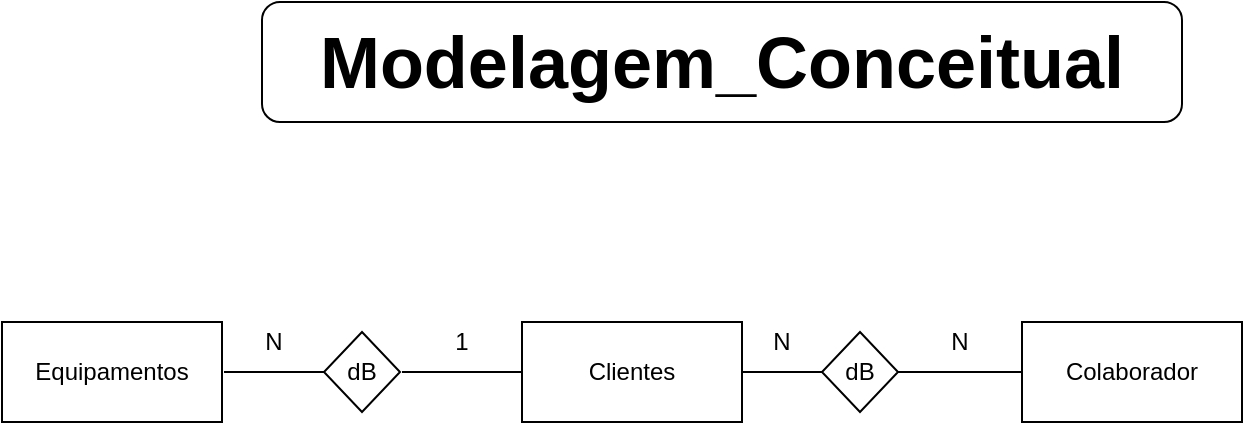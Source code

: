 <mxfile version="11.0.7" type="device"><diagram id="EZ4i7ASfVwsh7YV-UXC9" name="Page-1"><mxGraphModel dx="557" dy="606" grid="1" gridSize="10" guides="1" tooltips="1" connect="1" arrows="1" fold="1" page="1" pageScale="1" pageWidth="827" pageHeight="1169" math="0" shadow="0"><root><mxCell id="0"/><mxCell id="1" parent="0"/><mxCell id="UXHWlIiizTRdZMFCcddG-1" value="&lt;b&gt;&lt;font style=&quot;font-size: 36px&quot;&gt;Modelagem_Conceitual&lt;/font&gt;&lt;/b&gt;" style="rounded=1;whiteSpace=wrap;html=1;" vertex="1" parent="1"><mxGeometry x="160" y="430" width="460" height="60" as="geometry"/></mxCell><mxCell id="UXHWlIiizTRdZMFCcddG-2" value="Clientes" style="rounded=0;whiteSpace=wrap;html=1;" vertex="1" parent="1"><mxGeometry x="290" y="590" width="110" height="50" as="geometry"/></mxCell><mxCell id="UXHWlIiizTRdZMFCcddG-3" value="Colaborador" style="rounded=0;whiteSpace=wrap;html=1;" vertex="1" parent="1"><mxGeometry x="540" y="590" width="110" height="50" as="geometry"/></mxCell><mxCell id="UXHWlIiizTRdZMFCcddG-4" value="dB" style="rhombus;whiteSpace=wrap;html=1;" vertex="1" parent="1"><mxGeometry x="440" y="595" width="38" height="40" as="geometry"/></mxCell><mxCell id="UXHWlIiizTRdZMFCcddG-5" value="" style="endArrow=none;html=1;entryX=1;entryY=0.5;entryDx=0;entryDy=0;exitX=0;exitY=0.5;exitDx=0;exitDy=0;" edge="1" parent="1" source="UXHWlIiizTRdZMFCcddG-4" target="UXHWlIiizTRdZMFCcddG-2"><mxGeometry width="50" height="50" relative="1" as="geometry"><mxPoint x="280" y="720" as="sourcePoint"/><mxPoint x="330" y="670" as="targetPoint"/></mxGeometry></mxCell><mxCell id="UXHWlIiizTRdZMFCcddG-6" value="" style="endArrow=none;html=1;entryX=0;entryY=0.5;entryDx=0;entryDy=0;exitX=1;exitY=0.5;exitDx=0;exitDy=0;" edge="1" parent="1" source="UXHWlIiizTRdZMFCcddG-4" target="UXHWlIiizTRdZMFCcddG-3"><mxGeometry width="50" height="50" relative="1" as="geometry"><mxPoint x="280" y="710" as="sourcePoint"/><mxPoint x="330" y="660" as="targetPoint"/></mxGeometry></mxCell><mxCell id="UXHWlIiizTRdZMFCcddG-7" value="N" style="text;html=1;strokeColor=none;fillColor=none;align=center;verticalAlign=middle;whiteSpace=wrap;rounded=0;" vertex="1" parent="1"><mxGeometry x="400" y="590" width="40" height="20" as="geometry"/></mxCell><mxCell id="UXHWlIiizTRdZMFCcddG-8" value="N" style="text;html=1;strokeColor=none;fillColor=none;align=center;verticalAlign=middle;whiteSpace=wrap;rounded=0;" vertex="1" parent="1"><mxGeometry x="489" y="590" width="40" height="20" as="geometry"/></mxCell><mxCell id="UXHWlIiizTRdZMFCcddG-9" value="Equipamentos" style="rounded=0;whiteSpace=wrap;html=1;" vertex="1" parent="1"><mxGeometry x="30" y="590" width="110" height="50" as="geometry"/></mxCell><mxCell id="UXHWlIiizTRdZMFCcddG-10" value="dB" style="rhombus;whiteSpace=wrap;html=1;" vertex="1" parent="1"><mxGeometry x="191" y="595" width="38" height="40" as="geometry"/></mxCell><mxCell id="UXHWlIiizTRdZMFCcddG-11" value="" style="endArrow=none;html=1;entryX=1;entryY=0.5;entryDx=0;entryDy=0;exitX=0;exitY=0.5;exitDx=0;exitDy=0;" edge="1" parent="1"><mxGeometry width="50" height="50" relative="1" as="geometry"><mxPoint x="191" y="615" as="sourcePoint"/><mxPoint x="141" y="615" as="targetPoint"/></mxGeometry></mxCell><mxCell id="UXHWlIiizTRdZMFCcddG-13" value="" style="endArrow=none;html=1;entryX=0;entryY=0.5;entryDx=0;entryDy=0;" edge="1" parent="1" target="UXHWlIiizTRdZMFCcddG-2"><mxGeometry width="50" height="50" relative="1" as="geometry"><mxPoint x="230" y="615" as="sourcePoint"/><mxPoint x="280" y="620" as="targetPoint"/></mxGeometry></mxCell><mxCell id="UXHWlIiizTRdZMFCcddG-17" value="N" style="text;html=1;strokeColor=none;fillColor=none;align=center;verticalAlign=middle;whiteSpace=wrap;rounded=0;" vertex="1" parent="1"><mxGeometry x="145.5" y="590" width="40" height="20" as="geometry"/></mxCell><mxCell id="UXHWlIiizTRdZMFCcddG-18" value="1" style="text;html=1;strokeColor=none;fillColor=none;align=center;verticalAlign=middle;whiteSpace=wrap;rounded=0;" vertex="1" parent="1"><mxGeometry x="239.5" y="590" width="40" height="20" as="geometry"/></mxCell></root></mxGraphModel></diagram><diagram id="hPdA9FN790XRVE7nkBM5" name="Page-2"><mxGraphModel dx="674" dy="606" grid="1" gridSize="10" guides="1" tooltips="1" connect="1" arrows="1" fold="1" page="1" pageScale="1" pageWidth="827" pageHeight="1169" math="0" shadow="0"><root><mxCell id="mKJUbcQW6PcZZYcP7Knt-0"/><mxCell id="mKJUbcQW6PcZZYcP7Knt-1" parent="mKJUbcQW6PcZZYcP7Knt-0"/><mxCell id="Xk7_24sEGaF1AZKa8unk-0" value="Clientes" style="swimlane;fontStyle=0;childLayout=stackLayout;horizontal=1;startSize=26;fillColor=#e0e0e0;horizontalStack=0;resizeParent=1;resizeParentMax=0;resizeLast=0;collapsible=1;marginBottom=0;swimlaneFillColor=#ffffff;align=center;fontSize=14;" vertex="1" parent="mKJUbcQW6PcZZYcP7Knt-1"><mxGeometry x="315" y="312" width="160" height="92" as="geometry"/></mxCell><mxCell id="Xk7_24sEGaF1AZKa8unk-1" value="idCliente : int" style="shape=partialRectangle;top=0;left=0;right=0;bottom=1;align=left;verticalAlign=middle;fillColor=none;spacingLeft=34;spacingRight=4;overflow=hidden;rotatable=0;points=[[0,0.5],[1,0.5]];portConstraint=eastwest;dropTarget=0;fontStyle=5;fontSize=12;" vertex="1" parent="Xk7_24sEGaF1AZKa8unk-0"><mxGeometry y="26" width="160" height="30" as="geometry"/></mxCell><mxCell id="Xk7_24sEGaF1AZKa8unk-2" value="PK" style="shape=partialRectangle;top=0;left=0;bottom=0;fillColor=none;align=left;verticalAlign=middle;spacingLeft=4;spacingRight=4;overflow=hidden;rotatable=0;points=[];portConstraint=eastwest;part=1;fontSize=12;" vertex="1" connectable="0" parent="Xk7_24sEGaF1AZKa8unk-1"><mxGeometry width="30" height="30" as="geometry"/></mxCell><mxCell id="Xk7_24sEGaF1AZKa8unk-3" value="nomeCli  : str " style="shape=partialRectangle;top=0;left=0;right=0;bottom=0;align=left;verticalAlign=top;fillColor=none;spacingLeft=34;spacingRight=4;overflow=hidden;rotatable=0;points=[[0,0.5],[1,0.5]];portConstraint=eastwest;dropTarget=0;fontSize=12;" vertex="1" parent="Xk7_24sEGaF1AZKa8unk-0"><mxGeometry y="56" width="160" height="26" as="geometry"/></mxCell><mxCell id="Xk7_24sEGaF1AZKa8unk-4" value="" style="shape=partialRectangle;top=0;left=0;bottom=0;fillColor=none;align=left;verticalAlign=top;spacingLeft=4;spacingRight=4;overflow=hidden;rotatable=0;points=[];portConstraint=eastwest;part=1;fontSize=12;" vertex="1" connectable="0" parent="Xk7_24sEGaF1AZKa8unk-3"><mxGeometry width="30" height="26" as="geometry"/></mxCell><mxCell id="Xk7_24sEGaF1AZKa8unk-9" value="" style="shape=partialRectangle;top=0;left=0;right=0;bottom=0;align=left;verticalAlign=top;fillColor=none;spacingLeft=34;spacingRight=4;overflow=hidden;rotatable=0;points=[[0,0.5],[1,0.5]];portConstraint=eastwest;dropTarget=0;fontSize=12;" vertex="1" parent="Xk7_24sEGaF1AZKa8unk-0"><mxGeometry y="82" width="160" height="10" as="geometry"/></mxCell><mxCell id="Xk7_24sEGaF1AZKa8unk-10" value="" style="shape=partialRectangle;top=0;left=0;bottom=0;fillColor=none;align=left;verticalAlign=top;spacingLeft=4;spacingRight=4;overflow=hidden;rotatable=0;points=[];portConstraint=eastwest;part=1;fontSize=12;" vertex="1" connectable="0" parent="Xk7_24sEGaF1AZKa8unk-9"><mxGeometry width="30" height="10" as="geometry"/></mxCell><mxCell id="Xk7_24sEGaF1AZKa8unk-11" value="Colaboradores" style="swimlane;fontStyle=0;childLayout=stackLayout;horizontal=1;startSize=26;fillColor=#e0e0e0;horizontalStack=0;resizeParent=1;resizeParentMax=0;resizeLast=0;collapsible=1;marginBottom=0;swimlaneFillColor=#ffffff;align=center;fontSize=14;" vertex="1" parent="mKJUbcQW6PcZZYcP7Knt-1"><mxGeometry x="535" y="185" width="160" height="92" as="geometry"/></mxCell><mxCell id="Xk7_24sEGaF1AZKa8unk-12" value="idColab : int" style="shape=partialRectangle;top=0;left=0;right=0;bottom=1;align=left;verticalAlign=middle;fillColor=none;spacingLeft=34;spacingRight=4;overflow=hidden;rotatable=0;points=[[0,0.5],[1,0.5]];portConstraint=eastwest;dropTarget=0;fontStyle=5;fontSize=12;" vertex="1" parent="Xk7_24sEGaF1AZKa8unk-11"><mxGeometry y="26" width="160" height="30" as="geometry"/></mxCell><mxCell id="Xk7_24sEGaF1AZKa8unk-13" value="PK" style="shape=partialRectangle;top=0;left=0;bottom=0;fillColor=none;align=left;verticalAlign=middle;spacingLeft=4;spacingRight=4;overflow=hidden;rotatable=0;points=[];portConstraint=eastwest;part=1;fontSize=12;" vertex="1" connectable="0" parent="Xk7_24sEGaF1AZKa8unk-12"><mxGeometry width="30" height="30" as="geometry"/></mxCell><mxCell id="Xk7_24sEGaF1AZKa8unk-14" value="nomeColab : str" style="shape=partialRectangle;top=0;left=0;right=0;bottom=0;align=left;verticalAlign=top;fillColor=none;spacingLeft=34;spacingRight=4;overflow=hidden;rotatable=0;points=[[0,0.5],[1,0.5]];portConstraint=eastwest;dropTarget=0;fontSize=12;" vertex="1" parent="Xk7_24sEGaF1AZKa8unk-11"><mxGeometry y="56" width="160" height="26" as="geometry"/></mxCell><mxCell id="Xk7_24sEGaF1AZKa8unk-15" value="" style="shape=partialRectangle;top=0;left=0;bottom=0;fillColor=none;align=left;verticalAlign=top;spacingLeft=4;spacingRight=4;overflow=hidden;rotatable=0;points=[];portConstraint=eastwest;part=1;fontSize=12;" vertex="1" connectable="0" parent="Xk7_24sEGaF1AZKa8unk-14"><mxGeometry width="30" height="26" as="geometry"/></mxCell><mxCell id="Xk7_24sEGaF1AZKa8unk-20" value="" style="shape=partialRectangle;top=0;left=0;right=0;bottom=0;align=left;verticalAlign=top;fillColor=none;spacingLeft=34;spacingRight=4;overflow=hidden;rotatable=0;points=[[0,0.5],[1,0.5]];portConstraint=eastwest;dropTarget=0;fontSize=12;" vertex="1" parent="Xk7_24sEGaF1AZKa8unk-11"><mxGeometry y="82" width="160" height="10" as="geometry"/></mxCell><mxCell id="Xk7_24sEGaF1AZKa8unk-21" value="" style="shape=partialRectangle;top=0;left=0;bottom=0;fillColor=none;align=left;verticalAlign=top;spacingLeft=4;spacingRight=4;overflow=hidden;rotatable=0;points=[];portConstraint=eastwest;part=1;fontSize=12;" vertex="1" connectable="0" parent="Xk7_24sEGaF1AZKa8unk-20"><mxGeometry width="30" height="10" as="geometry"/></mxCell><mxCell id="Xk7_24sEGaF1AZKa8unk-22" value="&lt;b&gt;&lt;font style=&quot;font-size: 36px&quot;&gt;Modelagem_Lógica&lt;/font&gt;&lt;/b&gt;" style="rounded=1;whiteSpace=wrap;html=1;fillColor=#FFFFFF;" vertex="1" parent="mKJUbcQW6PcZZYcP7Knt-1"><mxGeometry x="190" y="60" width="410" height="60" as="geometry"/></mxCell><mxCell id="Xk7_24sEGaF1AZKa8unk-25" value="Equipamentos" style="swimlane;fontStyle=0;childLayout=stackLayout;horizontal=1;startSize=26;fillColor=#e0e0e0;horizontalStack=0;resizeParent=1;resizeParentMax=0;resizeLast=0;collapsible=1;marginBottom=0;swimlaneFillColor=#ffffff;align=center;fontSize=14;" vertex="1" parent="mKJUbcQW6PcZZYcP7Knt-1"><mxGeometry x="95" y="187" width="160" height="118" as="geometry"/></mxCell><mxCell id="Xk7_24sEGaF1AZKa8unk-30" value="idCliente" style="shape=partialRectangle;top=0;left=0;right=0;bottom=0;align=left;verticalAlign=top;fillColor=none;spacingLeft=34;spacingRight=4;overflow=hidden;rotatable=0;points=[[0,0.5],[1,0.5]];portConstraint=eastwest;dropTarget=0;fontSize=12;" vertex="1" parent="Xk7_24sEGaF1AZKa8unk-25"><mxGeometry y="26" width="160" height="26" as="geometry"/></mxCell><mxCell id="Xk7_24sEGaF1AZKa8unk-31" value="FK" style="shape=partialRectangle;top=0;left=0;bottom=0;fillColor=none;align=left;verticalAlign=top;spacingLeft=4;spacingRight=4;overflow=hidden;rotatable=0;points=[];portConstraint=eastwest;part=1;fontSize=12;" vertex="1" connectable="0" parent="Xk7_24sEGaF1AZKa8unk-30"><mxGeometry width="30" height="26" as="geometry"/></mxCell><mxCell id="Xk7_24sEGaF1AZKa8unk-34" value="" style="shape=partialRectangle;top=0;left=0;right=0;bottom=0;align=left;verticalAlign=top;fillColor=none;spacingLeft=34;spacingRight=4;overflow=hidden;rotatable=0;points=[[0,0.5],[1,0.5]];portConstraint=eastwest;dropTarget=0;fontSize=12;" vertex="1" parent="Xk7_24sEGaF1AZKa8unk-25"><mxGeometry y="52" width="160" height="10" as="geometry"/></mxCell><mxCell id="Xk7_24sEGaF1AZKa8unk-35" value="" style="shape=partialRectangle;top=0;left=0;bottom=0;fillColor=none;align=left;verticalAlign=top;spacingLeft=4;spacingRight=4;overflow=hidden;rotatable=0;points=[];portConstraint=eastwest;part=1;fontSize=12;" vertex="1" connectable="0" parent="Xk7_24sEGaF1AZKa8unk-34"><mxGeometry width="30" height="10" as="geometry"/></mxCell><mxCell id="Xk7_24sEGaF1AZKa8unk-26" value="idEquip : int" style="shape=partialRectangle;top=0;left=0;right=0;bottom=1;align=left;verticalAlign=middle;fillColor=none;spacingLeft=34;spacingRight=4;overflow=hidden;rotatable=0;points=[[0,0.5],[1,0.5]];portConstraint=eastwest;dropTarget=0;fontStyle=5;fontSize=12;" vertex="1" parent="Xk7_24sEGaF1AZKa8unk-25"><mxGeometry y="62" width="160" height="30" as="geometry"/></mxCell><mxCell id="Xk7_24sEGaF1AZKa8unk-27" value="PK" style="shape=partialRectangle;top=0;left=0;bottom=0;fillColor=none;align=left;verticalAlign=middle;spacingLeft=4;spacingRight=4;overflow=hidden;rotatable=0;points=[];portConstraint=eastwest;part=1;fontSize=12;" vertex="1" connectable="0" parent="Xk7_24sEGaF1AZKa8unk-26"><mxGeometry width="30" height="30" as="geometry"/></mxCell><mxCell id="Xk7_24sEGaF1AZKa8unk-28" value="nome : str" style="shape=partialRectangle;top=0;left=0;right=0;bottom=0;align=left;verticalAlign=top;fillColor=none;spacingLeft=34;spacingRight=4;overflow=hidden;rotatable=0;points=[[0,0.5],[1,0.5]];portConstraint=eastwest;dropTarget=0;fontSize=12;" vertex="1" parent="Xk7_24sEGaF1AZKa8unk-25"><mxGeometry y="92" width="160" height="26" as="geometry"/></mxCell><mxCell id="Xk7_24sEGaF1AZKa8unk-29" value="" style="shape=partialRectangle;top=0;left=0;bottom=0;fillColor=none;align=left;verticalAlign=top;spacingLeft=4;spacingRight=4;overflow=hidden;rotatable=0;points=[];portConstraint=eastwest;part=1;fontSize=12;" vertex="1" connectable="0" parent="Xk7_24sEGaF1AZKa8unk-28"><mxGeometry width="30" height="26" as="geometry"/></mxCell><mxCell id="Xk7_24sEGaF1AZKa8unk-36" value="Cliente/Colab" style="swimlane;fontStyle=0;childLayout=stackLayout;horizontal=1;startSize=26;fillColor=#e0e0e0;horizontalStack=0;resizeParent=1;resizeParentMax=0;resizeLast=0;collapsible=1;marginBottom=0;swimlaneFillColor=#ffffff;align=center;fontSize=14;" vertex="1" parent="mKJUbcQW6PcZZYcP7Knt-1"><mxGeometry x="315" y="190" width="160" height="86" as="geometry"/></mxCell><mxCell id="Xk7_24sEGaF1AZKa8unk-37" value="idColab : int" style="shape=partialRectangle;top=0;left=0;right=0;bottom=0;align=left;verticalAlign=middle;fillColor=none;spacingLeft=60;spacingRight=4;overflow=hidden;rotatable=0;points=[[0,0.5],[1,0.5]];portConstraint=eastwest;dropTarget=0;fontStyle=5;fontSize=12;" vertex="1" parent="Xk7_24sEGaF1AZKa8unk-36"><mxGeometry y="26" width="160" height="30" as="geometry"/></mxCell><mxCell id="Xk7_24sEGaF1AZKa8unk-38" value="PK,FK1" style="shape=partialRectangle;fontStyle=1;top=0;left=0;bottom=0;fillColor=none;align=left;verticalAlign=middle;spacingLeft=4;spacingRight=4;overflow=hidden;rotatable=0;points=[];portConstraint=eastwest;part=1;fontSize=12;" vertex="1" connectable="0" parent="Xk7_24sEGaF1AZKa8unk-37"><mxGeometry width="56" height="30" as="geometry"/></mxCell><mxCell id="Xk7_24sEGaF1AZKa8unk-39" value="idCliente : int" style="shape=partialRectangle;top=0;left=0;right=0;bottom=1;align=left;verticalAlign=middle;fillColor=none;spacingLeft=60;spacingRight=4;overflow=hidden;rotatable=0;points=[[0,0.5],[1,0.5]];portConstraint=eastwest;dropTarget=0;fontStyle=5;fontSize=12;" vertex="1" parent="Xk7_24sEGaF1AZKa8unk-36"><mxGeometry y="56" width="160" height="30" as="geometry"/></mxCell><mxCell id="Xk7_24sEGaF1AZKa8unk-40" value="PK,FK2" style="shape=partialRectangle;fontStyle=1;top=0;left=0;bottom=0;fillColor=none;align=left;verticalAlign=middle;spacingLeft=4;spacingRight=4;overflow=hidden;rotatable=0;points=[];portConstraint=eastwest;part=1;fontSize=12;" vertex="1" connectable="0" parent="Xk7_24sEGaF1AZKa8unk-39"><mxGeometry width="56" height="30" as="geometry"/></mxCell><mxCell id="UvWnHJa7BQwwTTmVL1Gd-0" value="" style="edgeStyle=entityRelationEdgeStyle;fontSize=12;html=1;endArrow=ERoneToMany;entryX=0;entryY=0.5;entryDx=0;entryDy=0;exitX=1;exitY=0.5;exitDx=0;exitDy=0;" edge="1" parent="mKJUbcQW6PcZZYcP7Knt-1" source="Xk7_24sEGaF1AZKa8unk-30" target="Xk7_24sEGaF1AZKa8unk-1"><mxGeometry width="100" height="100" relative="1" as="geometry"><mxPoint x="265" y="430" as="sourcePoint"/><mxPoint x="435" y="520" as="targetPoint"/></mxGeometry></mxCell><mxCell id="293JCfTBBhI-V-G5Yn5k-0" value="" style="edgeStyle=entityRelationEdgeStyle;fontSize=12;html=1;endArrow=ERmany;startArrow=ERmany;entryX=0;entryY=0.5;entryDx=0;entryDy=0;exitX=1;exitY=0.5;exitDx=0;exitDy=0;" edge="1" parent="mKJUbcQW6PcZZYcP7Knt-1" source="Xk7_24sEGaF1AZKa8unk-1" target="Xk7_24sEGaF1AZKa8unk-12"><mxGeometry width="100" height="100" relative="1" as="geometry"><mxPoint x="505" y="380" as="sourcePoint"/><mxPoint x="195" y="520" as="targetPoint"/></mxGeometry></mxCell></root></mxGraphModel></diagram></mxfile>